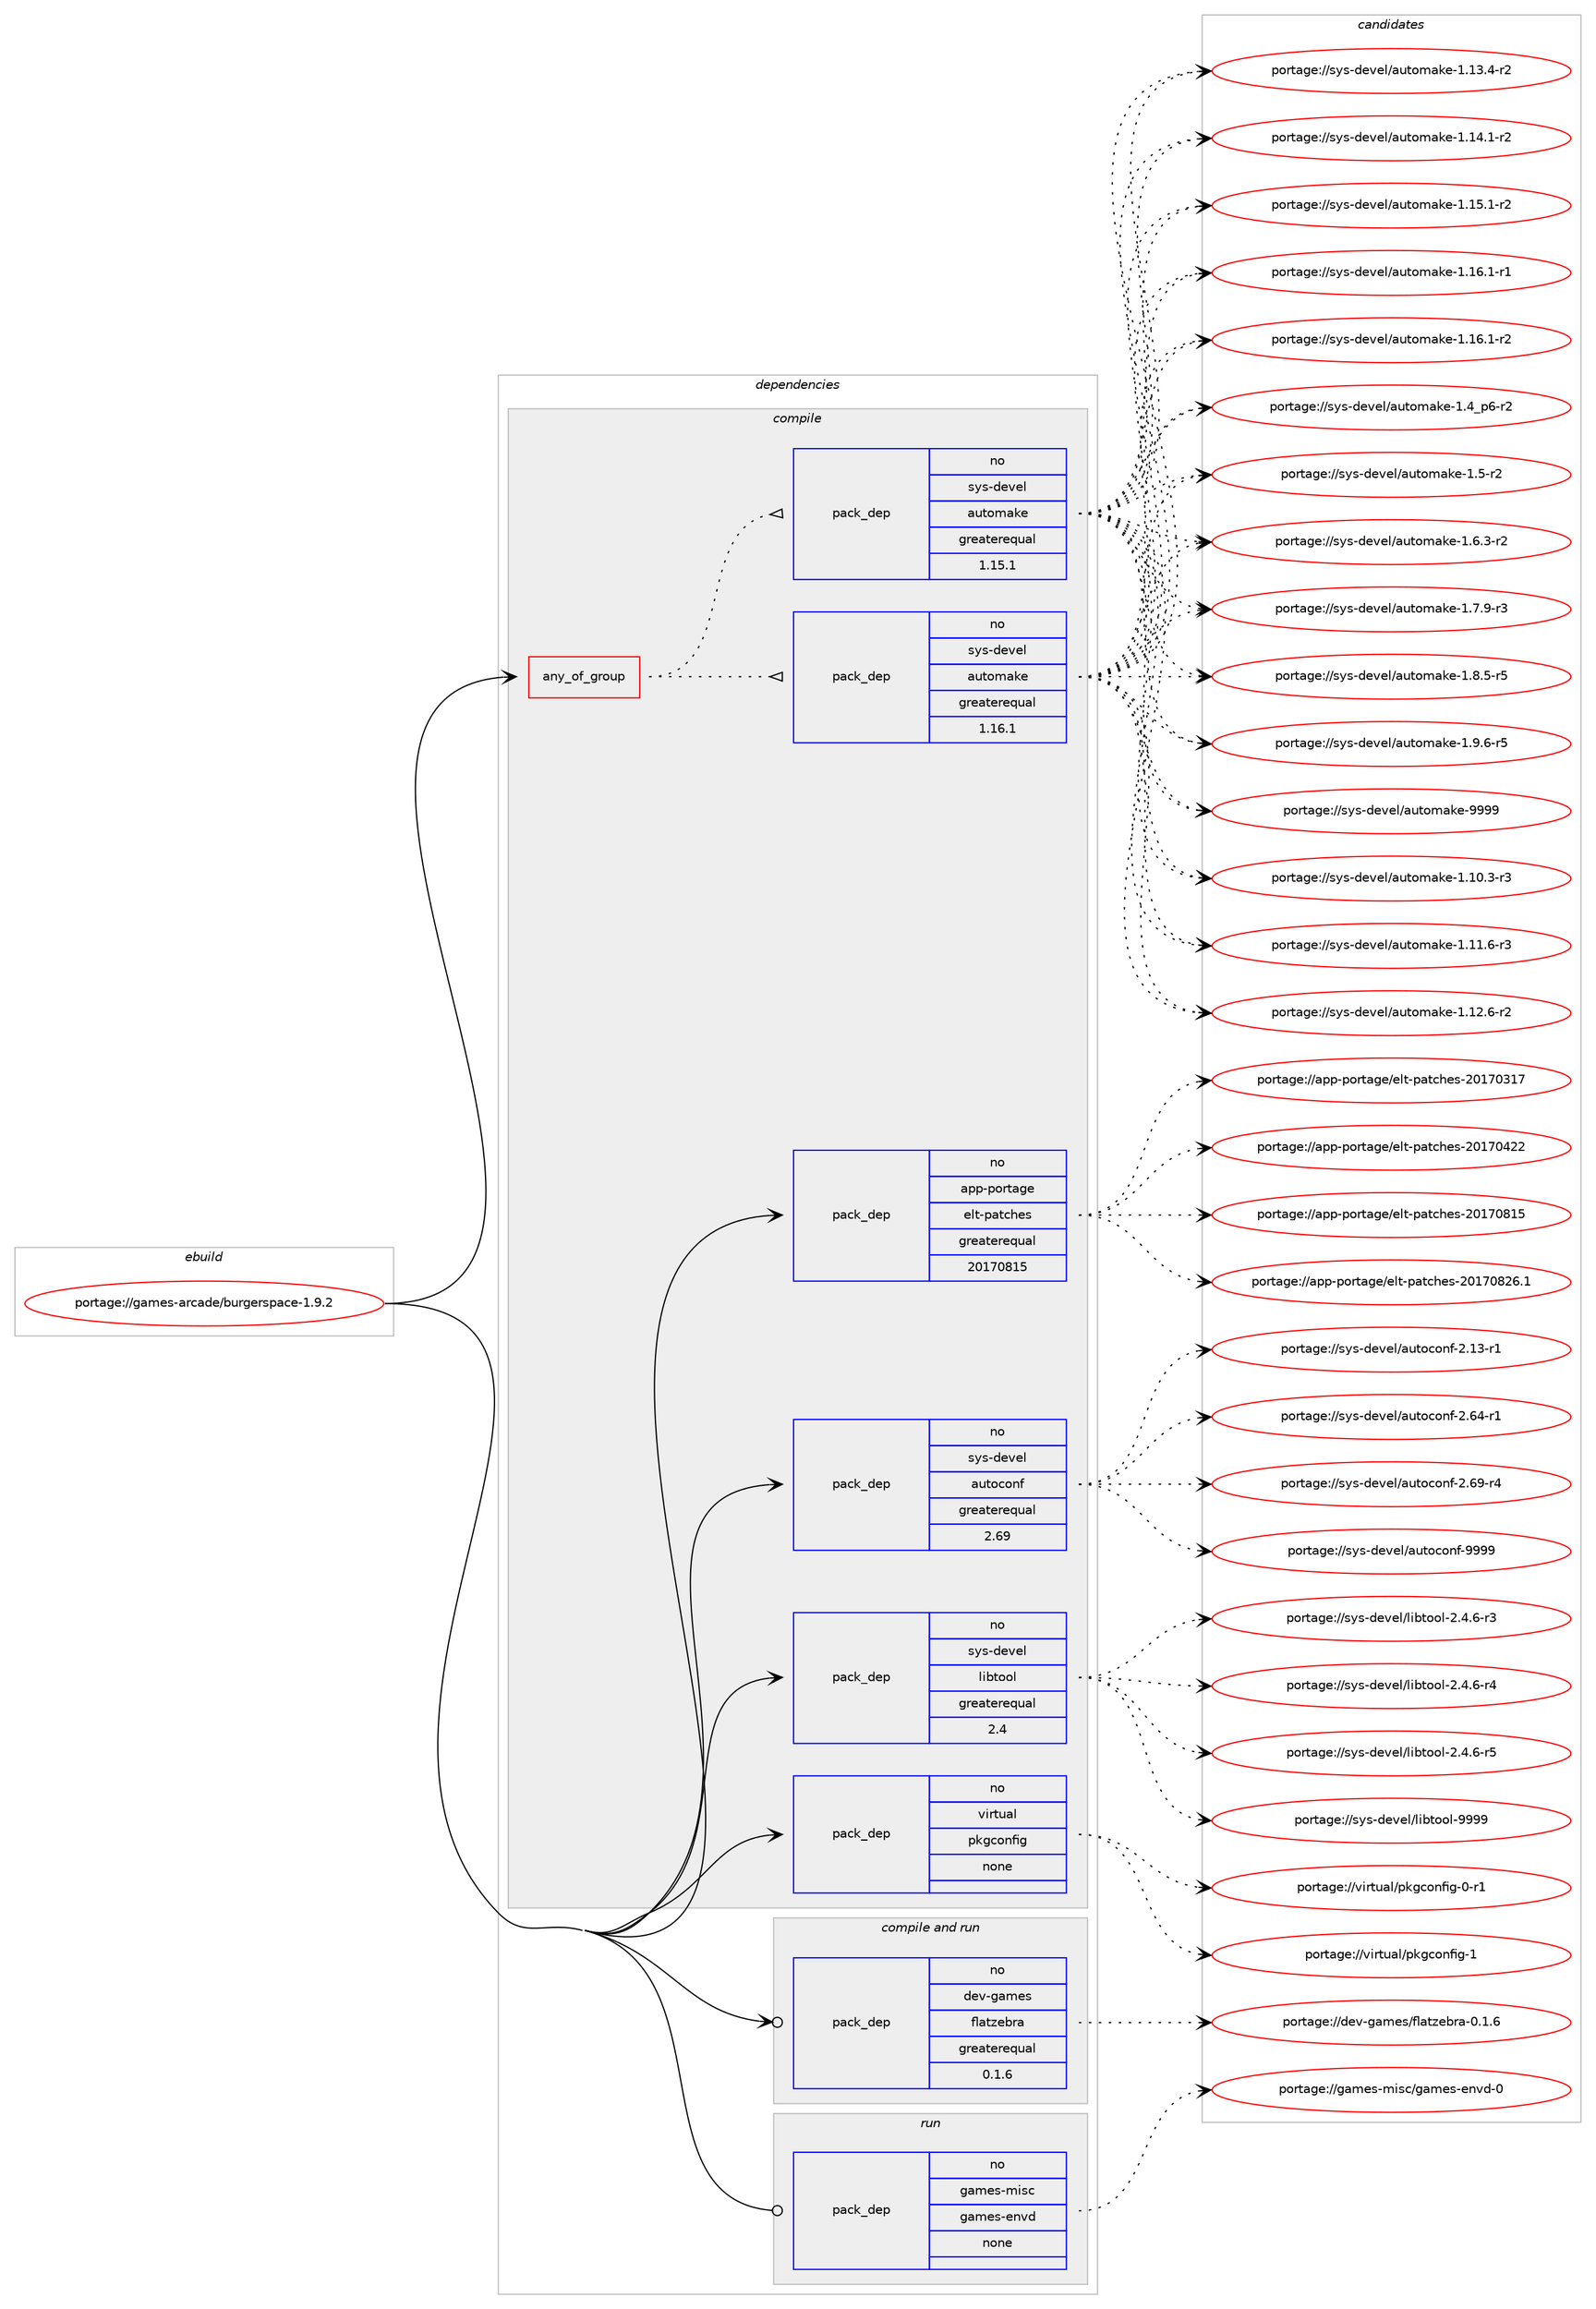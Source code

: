 digraph prolog {

# *************
# Graph options
# *************

newrank=true;
concentrate=true;
compound=true;
graph [rankdir=LR,fontname=Helvetica,fontsize=10,ranksep=1.5];#, ranksep=2.5, nodesep=0.2];
edge  [arrowhead=vee];
node  [fontname=Helvetica,fontsize=10];

# **********
# The ebuild
# **********

subgraph cluster_leftcol {
color=gray;
rank=same;
label=<<i>ebuild</i>>;
id [label="portage://games-arcade/burgerspace-1.9.2", color=red, width=4, href="../games-arcade/burgerspace-1.9.2.svg"];
}

# ****************
# The dependencies
# ****************

subgraph cluster_midcol {
color=gray;
label=<<i>dependencies</i>>;
subgraph cluster_compile {
fillcolor="#eeeeee";
style=filled;
label=<<i>compile</i>>;
subgraph any3702 {
dependency269641 [label=<<TABLE BORDER="0" CELLBORDER="1" CELLSPACING="0" CELLPADDING="4"><TR><TD CELLPADDING="10">any_of_group</TD></TR></TABLE>>, shape=none, color=red];subgraph pack193193 {
dependency269642 [label=<<TABLE BORDER="0" CELLBORDER="1" CELLSPACING="0" CELLPADDING="4" WIDTH="220"><TR><TD ROWSPAN="6" CELLPADDING="30">pack_dep</TD></TR><TR><TD WIDTH="110">no</TD></TR><TR><TD>sys-devel</TD></TR><TR><TD>automake</TD></TR><TR><TD>greaterequal</TD></TR><TR><TD>1.16.1</TD></TR></TABLE>>, shape=none, color=blue];
}
dependency269641:e -> dependency269642:w [weight=20,style="dotted",arrowhead="oinv"];
subgraph pack193194 {
dependency269643 [label=<<TABLE BORDER="0" CELLBORDER="1" CELLSPACING="0" CELLPADDING="4" WIDTH="220"><TR><TD ROWSPAN="6" CELLPADDING="30">pack_dep</TD></TR><TR><TD WIDTH="110">no</TD></TR><TR><TD>sys-devel</TD></TR><TR><TD>automake</TD></TR><TR><TD>greaterequal</TD></TR><TR><TD>1.15.1</TD></TR></TABLE>>, shape=none, color=blue];
}
dependency269641:e -> dependency269643:w [weight=20,style="dotted",arrowhead="oinv"];
}
id:e -> dependency269641:w [weight=20,style="solid",arrowhead="vee"];
subgraph pack193195 {
dependency269644 [label=<<TABLE BORDER="0" CELLBORDER="1" CELLSPACING="0" CELLPADDING="4" WIDTH="220"><TR><TD ROWSPAN="6" CELLPADDING="30">pack_dep</TD></TR><TR><TD WIDTH="110">no</TD></TR><TR><TD>app-portage</TD></TR><TR><TD>elt-patches</TD></TR><TR><TD>greaterequal</TD></TR><TR><TD>20170815</TD></TR></TABLE>>, shape=none, color=blue];
}
id:e -> dependency269644:w [weight=20,style="solid",arrowhead="vee"];
subgraph pack193196 {
dependency269645 [label=<<TABLE BORDER="0" CELLBORDER="1" CELLSPACING="0" CELLPADDING="4" WIDTH="220"><TR><TD ROWSPAN="6" CELLPADDING="30">pack_dep</TD></TR><TR><TD WIDTH="110">no</TD></TR><TR><TD>sys-devel</TD></TR><TR><TD>autoconf</TD></TR><TR><TD>greaterequal</TD></TR><TR><TD>2.69</TD></TR></TABLE>>, shape=none, color=blue];
}
id:e -> dependency269645:w [weight=20,style="solid",arrowhead="vee"];
subgraph pack193197 {
dependency269646 [label=<<TABLE BORDER="0" CELLBORDER="1" CELLSPACING="0" CELLPADDING="4" WIDTH="220"><TR><TD ROWSPAN="6" CELLPADDING="30">pack_dep</TD></TR><TR><TD WIDTH="110">no</TD></TR><TR><TD>sys-devel</TD></TR><TR><TD>libtool</TD></TR><TR><TD>greaterequal</TD></TR><TR><TD>2.4</TD></TR></TABLE>>, shape=none, color=blue];
}
id:e -> dependency269646:w [weight=20,style="solid",arrowhead="vee"];
subgraph pack193198 {
dependency269647 [label=<<TABLE BORDER="0" CELLBORDER="1" CELLSPACING="0" CELLPADDING="4" WIDTH="220"><TR><TD ROWSPAN="6" CELLPADDING="30">pack_dep</TD></TR><TR><TD WIDTH="110">no</TD></TR><TR><TD>virtual</TD></TR><TR><TD>pkgconfig</TD></TR><TR><TD>none</TD></TR><TR><TD></TD></TR></TABLE>>, shape=none, color=blue];
}
id:e -> dependency269647:w [weight=20,style="solid",arrowhead="vee"];
}
subgraph cluster_compileandrun {
fillcolor="#eeeeee";
style=filled;
label=<<i>compile and run</i>>;
subgraph pack193199 {
dependency269648 [label=<<TABLE BORDER="0" CELLBORDER="1" CELLSPACING="0" CELLPADDING="4" WIDTH="220"><TR><TD ROWSPAN="6" CELLPADDING="30">pack_dep</TD></TR><TR><TD WIDTH="110">no</TD></TR><TR><TD>dev-games</TD></TR><TR><TD>flatzebra</TD></TR><TR><TD>greaterequal</TD></TR><TR><TD>0.1.6</TD></TR></TABLE>>, shape=none, color=blue];
}
id:e -> dependency269648:w [weight=20,style="solid",arrowhead="odotvee"];
}
subgraph cluster_run {
fillcolor="#eeeeee";
style=filled;
label=<<i>run</i>>;
subgraph pack193200 {
dependency269649 [label=<<TABLE BORDER="0" CELLBORDER="1" CELLSPACING="0" CELLPADDING="4" WIDTH="220"><TR><TD ROWSPAN="6" CELLPADDING="30">pack_dep</TD></TR><TR><TD WIDTH="110">no</TD></TR><TR><TD>games-misc</TD></TR><TR><TD>games-envd</TD></TR><TR><TD>none</TD></TR><TR><TD></TD></TR></TABLE>>, shape=none, color=blue];
}
id:e -> dependency269649:w [weight=20,style="solid",arrowhead="odot"];
}
}

# **************
# The candidates
# **************

subgraph cluster_choices {
rank=same;
color=gray;
label=<<i>candidates</i>>;

subgraph choice193193 {
color=black;
nodesep=1;
choiceportage11512111545100101118101108479711711611110997107101454946494846514511451 [label="portage://sys-devel/automake-1.10.3-r3", color=red, width=4,href="../sys-devel/automake-1.10.3-r3.svg"];
choiceportage11512111545100101118101108479711711611110997107101454946494946544511451 [label="portage://sys-devel/automake-1.11.6-r3", color=red, width=4,href="../sys-devel/automake-1.11.6-r3.svg"];
choiceportage11512111545100101118101108479711711611110997107101454946495046544511450 [label="portage://sys-devel/automake-1.12.6-r2", color=red, width=4,href="../sys-devel/automake-1.12.6-r2.svg"];
choiceportage11512111545100101118101108479711711611110997107101454946495146524511450 [label="portage://sys-devel/automake-1.13.4-r2", color=red, width=4,href="../sys-devel/automake-1.13.4-r2.svg"];
choiceportage11512111545100101118101108479711711611110997107101454946495246494511450 [label="portage://sys-devel/automake-1.14.1-r2", color=red, width=4,href="../sys-devel/automake-1.14.1-r2.svg"];
choiceportage11512111545100101118101108479711711611110997107101454946495346494511450 [label="portage://sys-devel/automake-1.15.1-r2", color=red, width=4,href="../sys-devel/automake-1.15.1-r2.svg"];
choiceportage11512111545100101118101108479711711611110997107101454946495446494511449 [label="portage://sys-devel/automake-1.16.1-r1", color=red, width=4,href="../sys-devel/automake-1.16.1-r1.svg"];
choiceportage11512111545100101118101108479711711611110997107101454946495446494511450 [label="portage://sys-devel/automake-1.16.1-r2", color=red, width=4,href="../sys-devel/automake-1.16.1-r2.svg"];
choiceportage115121115451001011181011084797117116111109971071014549465295112544511450 [label="portage://sys-devel/automake-1.4_p6-r2", color=red, width=4,href="../sys-devel/automake-1.4_p6-r2.svg"];
choiceportage11512111545100101118101108479711711611110997107101454946534511450 [label="portage://sys-devel/automake-1.5-r2", color=red, width=4,href="../sys-devel/automake-1.5-r2.svg"];
choiceportage115121115451001011181011084797117116111109971071014549465446514511450 [label="portage://sys-devel/automake-1.6.3-r2", color=red, width=4,href="../sys-devel/automake-1.6.3-r2.svg"];
choiceportage115121115451001011181011084797117116111109971071014549465546574511451 [label="portage://sys-devel/automake-1.7.9-r3", color=red, width=4,href="../sys-devel/automake-1.7.9-r3.svg"];
choiceportage115121115451001011181011084797117116111109971071014549465646534511453 [label="portage://sys-devel/automake-1.8.5-r5", color=red, width=4,href="../sys-devel/automake-1.8.5-r5.svg"];
choiceportage115121115451001011181011084797117116111109971071014549465746544511453 [label="portage://sys-devel/automake-1.9.6-r5", color=red, width=4,href="../sys-devel/automake-1.9.6-r5.svg"];
choiceportage115121115451001011181011084797117116111109971071014557575757 [label="portage://sys-devel/automake-9999", color=red, width=4,href="../sys-devel/automake-9999.svg"];
dependency269642:e -> choiceportage11512111545100101118101108479711711611110997107101454946494846514511451:w [style=dotted,weight="100"];
dependency269642:e -> choiceportage11512111545100101118101108479711711611110997107101454946494946544511451:w [style=dotted,weight="100"];
dependency269642:e -> choiceportage11512111545100101118101108479711711611110997107101454946495046544511450:w [style=dotted,weight="100"];
dependency269642:e -> choiceportage11512111545100101118101108479711711611110997107101454946495146524511450:w [style=dotted,weight="100"];
dependency269642:e -> choiceportage11512111545100101118101108479711711611110997107101454946495246494511450:w [style=dotted,weight="100"];
dependency269642:e -> choiceportage11512111545100101118101108479711711611110997107101454946495346494511450:w [style=dotted,weight="100"];
dependency269642:e -> choiceportage11512111545100101118101108479711711611110997107101454946495446494511449:w [style=dotted,weight="100"];
dependency269642:e -> choiceportage11512111545100101118101108479711711611110997107101454946495446494511450:w [style=dotted,weight="100"];
dependency269642:e -> choiceportage115121115451001011181011084797117116111109971071014549465295112544511450:w [style=dotted,weight="100"];
dependency269642:e -> choiceportage11512111545100101118101108479711711611110997107101454946534511450:w [style=dotted,weight="100"];
dependency269642:e -> choiceportage115121115451001011181011084797117116111109971071014549465446514511450:w [style=dotted,weight="100"];
dependency269642:e -> choiceportage115121115451001011181011084797117116111109971071014549465546574511451:w [style=dotted,weight="100"];
dependency269642:e -> choiceportage115121115451001011181011084797117116111109971071014549465646534511453:w [style=dotted,weight="100"];
dependency269642:e -> choiceportage115121115451001011181011084797117116111109971071014549465746544511453:w [style=dotted,weight="100"];
dependency269642:e -> choiceportage115121115451001011181011084797117116111109971071014557575757:w [style=dotted,weight="100"];
}
subgraph choice193194 {
color=black;
nodesep=1;
choiceportage11512111545100101118101108479711711611110997107101454946494846514511451 [label="portage://sys-devel/automake-1.10.3-r3", color=red, width=4,href="../sys-devel/automake-1.10.3-r3.svg"];
choiceportage11512111545100101118101108479711711611110997107101454946494946544511451 [label="portage://sys-devel/automake-1.11.6-r3", color=red, width=4,href="../sys-devel/automake-1.11.6-r3.svg"];
choiceportage11512111545100101118101108479711711611110997107101454946495046544511450 [label="portage://sys-devel/automake-1.12.6-r2", color=red, width=4,href="../sys-devel/automake-1.12.6-r2.svg"];
choiceportage11512111545100101118101108479711711611110997107101454946495146524511450 [label="portage://sys-devel/automake-1.13.4-r2", color=red, width=4,href="../sys-devel/automake-1.13.4-r2.svg"];
choiceportage11512111545100101118101108479711711611110997107101454946495246494511450 [label="portage://sys-devel/automake-1.14.1-r2", color=red, width=4,href="../sys-devel/automake-1.14.1-r2.svg"];
choiceportage11512111545100101118101108479711711611110997107101454946495346494511450 [label="portage://sys-devel/automake-1.15.1-r2", color=red, width=4,href="../sys-devel/automake-1.15.1-r2.svg"];
choiceportage11512111545100101118101108479711711611110997107101454946495446494511449 [label="portage://sys-devel/automake-1.16.1-r1", color=red, width=4,href="../sys-devel/automake-1.16.1-r1.svg"];
choiceportage11512111545100101118101108479711711611110997107101454946495446494511450 [label="portage://sys-devel/automake-1.16.1-r2", color=red, width=4,href="../sys-devel/automake-1.16.1-r2.svg"];
choiceportage115121115451001011181011084797117116111109971071014549465295112544511450 [label="portage://sys-devel/automake-1.4_p6-r2", color=red, width=4,href="../sys-devel/automake-1.4_p6-r2.svg"];
choiceportage11512111545100101118101108479711711611110997107101454946534511450 [label="portage://sys-devel/automake-1.5-r2", color=red, width=4,href="../sys-devel/automake-1.5-r2.svg"];
choiceportage115121115451001011181011084797117116111109971071014549465446514511450 [label="portage://sys-devel/automake-1.6.3-r2", color=red, width=4,href="../sys-devel/automake-1.6.3-r2.svg"];
choiceportage115121115451001011181011084797117116111109971071014549465546574511451 [label="portage://sys-devel/automake-1.7.9-r3", color=red, width=4,href="../sys-devel/automake-1.7.9-r3.svg"];
choiceportage115121115451001011181011084797117116111109971071014549465646534511453 [label="portage://sys-devel/automake-1.8.5-r5", color=red, width=4,href="../sys-devel/automake-1.8.5-r5.svg"];
choiceportage115121115451001011181011084797117116111109971071014549465746544511453 [label="portage://sys-devel/automake-1.9.6-r5", color=red, width=4,href="../sys-devel/automake-1.9.6-r5.svg"];
choiceportage115121115451001011181011084797117116111109971071014557575757 [label="portage://sys-devel/automake-9999", color=red, width=4,href="../sys-devel/automake-9999.svg"];
dependency269643:e -> choiceportage11512111545100101118101108479711711611110997107101454946494846514511451:w [style=dotted,weight="100"];
dependency269643:e -> choiceportage11512111545100101118101108479711711611110997107101454946494946544511451:w [style=dotted,weight="100"];
dependency269643:e -> choiceportage11512111545100101118101108479711711611110997107101454946495046544511450:w [style=dotted,weight="100"];
dependency269643:e -> choiceportage11512111545100101118101108479711711611110997107101454946495146524511450:w [style=dotted,weight="100"];
dependency269643:e -> choiceportage11512111545100101118101108479711711611110997107101454946495246494511450:w [style=dotted,weight="100"];
dependency269643:e -> choiceportage11512111545100101118101108479711711611110997107101454946495346494511450:w [style=dotted,weight="100"];
dependency269643:e -> choiceportage11512111545100101118101108479711711611110997107101454946495446494511449:w [style=dotted,weight="100"];
dependency269643:e -> choiceportage11512111545100101118101108479711711611110997107101454946495446494511450:w [style=dotted,weight="100"];
dependency269643:e -> choiceportage115121115451001011181011084797117116111109971071014549465295112544511450:w [style=dotted,weight="100"];
dependency269643:e -> choiceportage11512111545100101118101108479711711611110997107101454946534511450:w [style=dotted,weight="100"];
dependency269643:e -> choiceportage115121115451001011181011084797117116111109971071014549465446514511450:w [style=dotted,weight="100"];
dependency269643:e -> choiceportage115121115451001011181011084797117116111109971071014549465546574511451:w [style=dotted,weight="100"];
dependency269643:e -> choiceportage115121115451001011181011084797117116111109971071014549465646534511453:w [style=dotted,weight="100"];
dependency269643:e -> choiceportage115121115451001011181011084797117116111109971071014549465746544511453:w [style=dotted,weight="100"];
dependency269643:e -> choiceportage115121115451001011181011084797117116111109971071014557575757:w [style=dotted,weight="100"];
}
subgraph choice193195 {
color=black;
nodesep=1;
choiceportage97112112451121111141169710310147101108116451129711699104101115455048495548514955 [label="portage://app-portage/elt-patches-20170317", color=red, width=4,href="../app-portage/elt-patches-20170317.svg"];
choiceportage97112112451121111141169710310147101108116451129711699104101115455048495548525050 [label="portage://app-portage/elt-patches-20170422", color=red, width=4,href="../app-portage/elt-patches-20170422.svg"];
choiceportage97112112451121111141169710310147101108116451129711699104101115455048495548564953 [label="portage://app-portage/elt-patches-20170815", color=red, width=4,href="../app-portage/elt-patches-20170815.svg"];
choiceportage971121124511211111411697103101471011081164511297116991041011154550484955485650544649 [label="portage://app-portage/elt-patches-20170826.1", color=red, width=4,href="../app-portage/elt-patches-20170826.1.svg"];
dependency269644:e -> choiceportage97112112451121111141169710310147101108116451129711699104101115455048495548514955:w [style=dotted,weight="100"];
dependency269644:e -> choiceportage97112112451121111141169710310147101108116451129711699104101115455048495548525050:w [style=dotted,weight="100"];
dependency269644:e -> choiceportage97112112451121111141169710310147101108116451129711699104101115455048495548564953:w [style=dotted,weight="100"];
dependency269644:e -> choiceportage971121124511211111411697103101471011081164511297116991041011154550484955485650544649:w [style=dotted,weight="100"];
}
subgraph choice193196 {
color=black;
nodesep=1;
choiceportage1151211154510010111810110847971171161119911111010245504649514511449 [label="portage://sys-devel/autoconf-2.13-r1", color=red, width=4,href="../sys-devel/autoconf-2.13-r1.svg"];
choiceportage1151211154510010111810110847971171161119911111010245504654524511449 [label="portage://sys-devel/autoconf-2.64-r1", color=red, width=4,href="../sys-devel/autoconf-2.64-r1.svg"];
choiceportage1151211154510010111810110847971171161119911111010245504654574511452 [label="portage://sys-devel/autoconf-2.69-r4", color=red, width=4,href="../sys-devel/autoconf-2.69-r4.svg"];
choiceportage115121115451001011181011084797117116111991111101024557575757 [label="portage://sys-devel/autoconf-9999", color=red, width=4,href="../sys-devel/autoconf-9999.svg"];
dependency269645:e -> choiceportage1151211154510010111810110847971171161119911111010245504649514511449:w [style=dotted,weight="100"];
dependency269645:e -> choiceportage1151211154510010111810110847971171161119911111010245504654524511449:w [style=dotted,weight="100"];
dependency269645:e -> choiceportage1151211154510010111810110847971171161119911111010245504654574511452:w [style=dotted,weight="100"];
dependency269645:e -> choiceportage115121115451001011181011084797117116111991111101024557575757:w [style=dotted,weight="100"];
}
subgraph choice193197 {
color=black;
nodesep=1;
choiceportage1151211154510010111810110847108105981161111111084550465246544511451 [label="portage://sys-devel/libtool-2.4.6-r3", color=red, width=4,href="../sys-devel/libtool-2.4.6-r3.svg"];
choiceportage1151211154510010111810110847108105981161111111084550465246544511452 [label="portage://sys-devel/libtool-2.4.6-r4", color=red, width=4,href="../sys-devel/libtool-2.4.6-r4.svg"];
choiceportage1151211154510010111810110847108105981161111111084550465246544511453 [label="portage://sys-devel/libtool-2.4.6-r5", color=red, width=4,href="../sys-devel/libtool-2.4.6-r5.svg"];
choiceportage1151211154510010111810110847108105981161111111084557575757 [label="portage://sys-devel/libtool-9999", color=red, width=4,href="../sys-devel/libtool-9999.svg"];
dependency269646:e -> choiceportage1151211154510010111810110847108105981161111111084550465246544511451:w [style=dotted,weight="100"];
dependency269646:e -> choiceportage1151211154510010111810110847108105981161111111084550465246544511452:w [style=dotted,weight="100"];
dependency269646:e -> choiceportage1151211154510010111810110847108105981161111111084550465246544511453:w [style=dotted,weight="100"];
dependency269646:e -> choiceportage1151211154510010111810110847108105981161111111084557575757:w [style=dotted,weight="100"];
}
subgraph choice193198 {
color=black;
nodesep=1;
choiceportage11810511411611797108471121071039911111010210510345484511449 [label="portage://virtual/pkgconfig-0-r1", color=red, width=4,href="../virtual/pkgconfig-0-r1.svg"];
choiceportage1181051141161179710847112107103991111101021051034549 [label="portage://virtual/pkgconfig-1", color=red, width=4,href="../virtual/pkgconfig-1.svg"];
dependency269647:e -> choiceportage11810511411611797108471121071039911111010210510345484511449:w [style=dotted,weight="100"];
dependency269647:e -> choiceportage1181051141161179710847112107103991111101021051034549:w [style=dotted,weight="100"];
}
subgraph choice193199 {
color=black;
nodesep=1;
choiceportage100101118451039710910111547102108971161221019811497454846494654 [label="portage://dev-games/flatzebra-0.1.6", color=red, width=4,href="../dev-games/flatzebra-0.1.6.svg"];
dependency269648:e -> choiceportage100101118451039710910111547102108971161221019811497454846494654:w [style=dotted,weight="100"];
}
subgraph choice193200 {
color=black;
nodesep=1;
choiceportage1039710910111545109105115994710397109101115451011101181004548 [label="portage://games-misc/games-envd-0", color=red, width=4,href="../games-misc/games-envd-0.svg"];
dependency269649:e -> choiceportage1039710910111545109105115994710397109101115451011101181004548:w [style=dotted,weight="100"];
}
}

}
